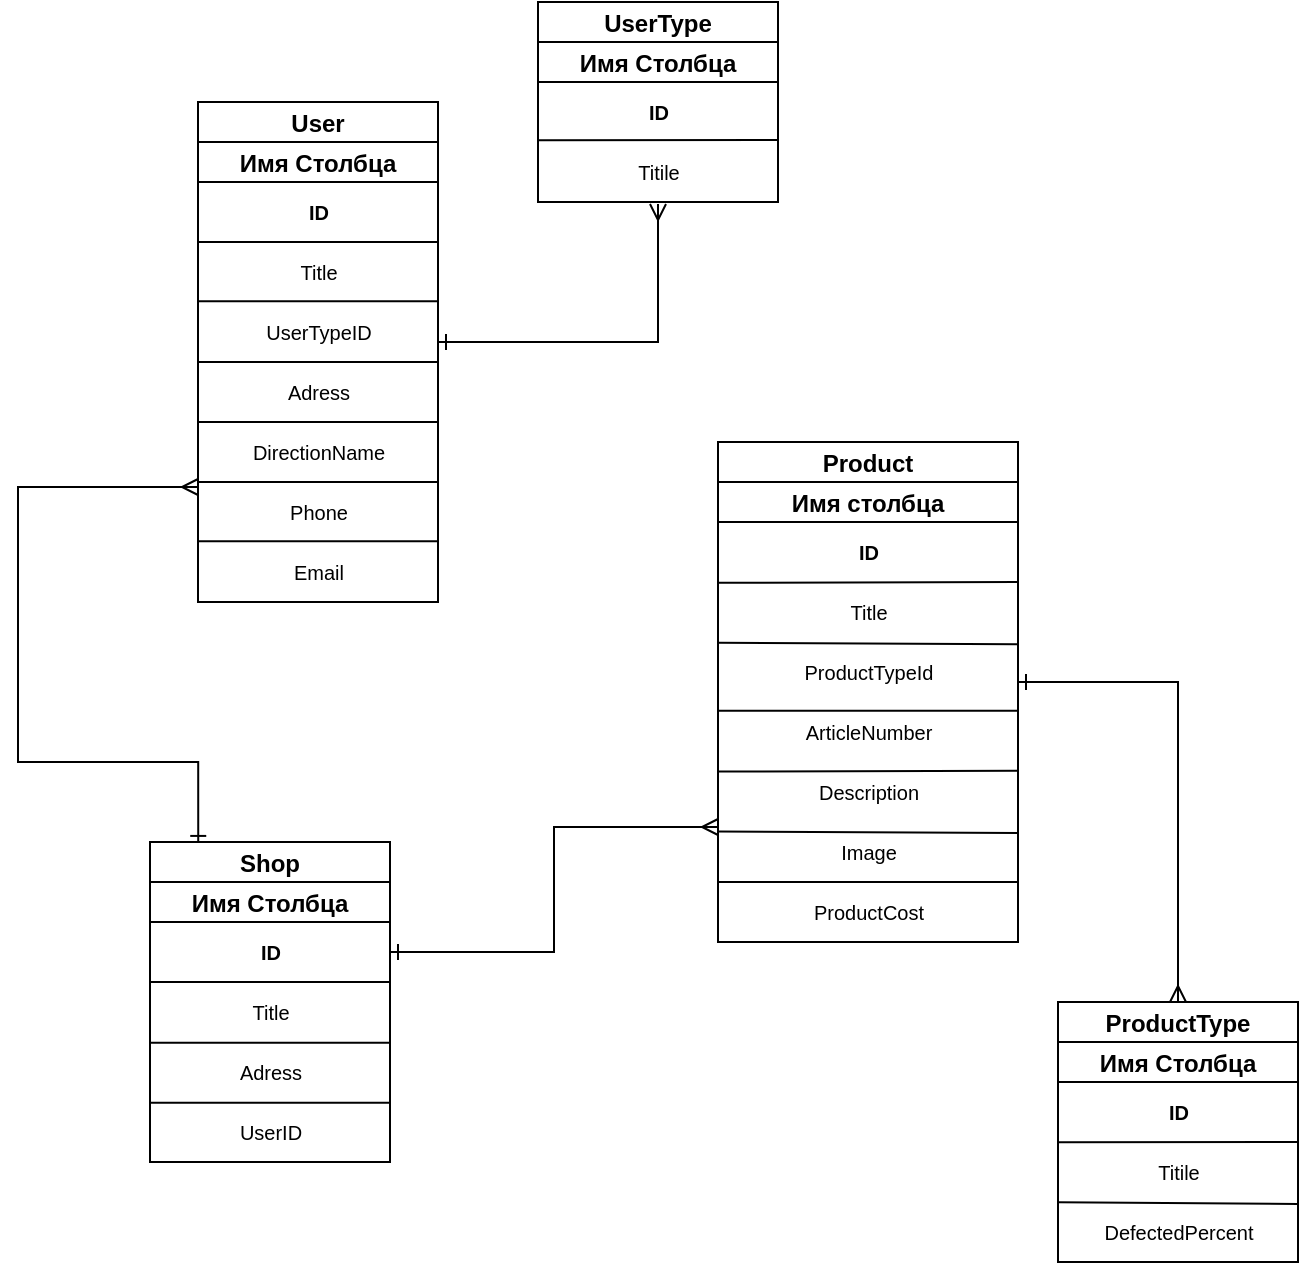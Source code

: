 <mxfile version="20.7.4" type="github">
  <diagram id="S4ZHQnEI5zB_dq3WCSS1" name="Страница 1">
    <mxGraphModel dx="2213" dy="791" grid="1" gridSize="10" guides="1" tooltips="1" connect="1" arrows="1" fold="1" page="1" pageScale="1" pageWidth="827" pageHeight="1169" math="0" shadow="0">
      <root>
        <mxCell id="0" />
        <mxCell id="1" parent="0" />
        <mxCell id="vTul4OdPjVE6quElLBkW-2" value="Product" style="swimlane;childLayout=stackLayout;resizeParent=1;resizeParentMax=0;startSize=20;" parent="1" vertex="1">
          <mxGeometry x="-130" y="500" width="150" height="250" as="geometry">
            <mxRectangle x="90" y="320" width="90" height="30" as="alternateBounds" />
          </mxGeometry>
        </mxCell>
        <mxCell id="vTul4OdPjVE6quElLBkW-3" value="Имя столбца" style="swimlane;startSize=20;" parent="vTul4OdPjVE6quElLBkW-2" vertex="1">
          <mxGeometry y="20" width="150" height="230" as="geometry" />
        </mxCell>
        <mxCell id="vTul4OdPjVE6quElLBkW-12" value="&lt;font style=&quot;font-size: 10px;&quot;&gt;&lt;b&gt;ID&lt;/b&gt;&lt;/font&gt;" style="text;html=1;align=center;verticalAlign=middle;resizable=0;points=[];autosize=1;strokeColor=none;fillColor=none;" parent="vTul4OdPjVE6quElLBkW-3" vertex="1">
          <mxGeometry x="60" y="20" width="30" height="30" as="geometry" />
        </mxCell>
        <mxCell id="vTul4OdPjVE6quElLBkW-15" value="&lt;font style=&quot;font-size: 10px;&quot;&gt;Title&lt;/font&gt;" style="text;html=1;align=center;verticalAlign=middle;resizable=0;points=[];autosize=1;strokeColor=none;fillColor=none;" parent="vTul4OdPjVE6quElLBkW-3" vertex="1">
          <mxGeometry x="55" y="50" width="40" height="30" as="geometry" />
        </mxCell>
        <mxCell id="vTul4OdPjVE6quElLBkW-18" value="&lt;font style=&quot;font-size: 10px;&quot;&gt;ProductTypeId&lt;/font&gt;" style="text;html=1;align=center;verticalAlign=middle;resizable=0;points=[];autosize=1;strokeColor=none;fillColor=none;" parent="vTul4OdPjVE6quElLBkW-3" vertex="1">
          <mxGeometry x="30" y="80" width="90" height="30" as="geometry" />
        </mxCell>
        <mxCell id="vTul4OdPjVE6quElLBkW-21" value="&lt;font style=&quot;font-size: 10px;&quot;&gt;ArticleNumber&lt;/font&gt;" style="text;html=1;align=center;verticalAlign=middle;resizable=0;points=[];autosize=1;strokeColor=none;fillColor=none;" parent="vTul4OdPjVE6quElLBkW-3" vertex="1">
          <mxGeometry x="30" y="110" width="90" height="30" as="geometry" />
        </mxCell>
        <mxCell id="CazGZO6fMaM6c9ttCgKJ-2" value="&lt;font style=&quot;font-size: 10px;&quot;&gt;Description&lt;/font&gt;" style="text;html=1;align=center;verticalAlign=middle;resizable=0;points=[];autosize=1;strokeColor=none;fillColor=none;" parent="vTul4OdPjVE6quElLBkW-3" vertex="1">
          <mxGeometry x="40" y="140" width="70" height="30" as="geometry" />
        </mxCell>
        <mxCell id="CazGZO6fMaM6c9ttCgKJ-8" value="&lt;font style=&quot;font-size: 10px;&quot;&gt;Image&lt;/font&gt;" style="text;html=1;align=center;verticalAlign=middle;resizable=0;points=[];autosize=1;strokeColor=none;fillColor=none;" parent="vTul4OdPjVE6quElLBkW-3" vertex="1">
          <mxGeometry x="50" y="170" width="50" height="30" as="geometry" />
        </mxCell>
        <mxCell id="CazGZO6fMaM6c9ttCgKJ-21" value="&lt;span style=&quot;font-size: 10px;&quot;&gt;ProductCost&lt;/span&gt;" style="text;html=1;align=center;verticalAlign=middle;resizable=0;points=[];autosize=1;strokeColor=none;fillColor=none;" parent="vTul4OdPjVE6quElLBkW-3" vertex="1">
          <mxGeometry x="35" y="200" width="80" height="30" as="geometry" />
        </mxCell>
        <mxCell id="u0WVFN12JriDAWmPyZZD-37" value="" style="endArrow=none;html=1;rounded=0;" parent="vTul4OdPjVE6quElLBkW-3" edge="1">
          <mxGeometry width="50" height="50" relative="1" as="geometry">
            <mxPoint x="2.274e-13" y="200" as="sourcePoint" />
            <mxPoint x="150" y="200" as="targetPoint" />
          </mxGeometry>
        </mxCell>
        <mxCell id="u0WVFN12JriDAWmPyZZD-39" value="" style="endArrow=none;html=1;rounded=0;" parent="vTul4OdPjVE6quElLBkW-3" edge="1">
          <mxGeometry width="50" height="50" relative="1" as="geometry">
            <mxPoint y="144.79" as="sourcePoint" />
            <mxPoint x="150" y="144.37" as="targetPoint" />
          </mxGeometry>
        </mxCell>
        <mxCell id="u0WVFN12JriDAWmPyZZD-40" value="" style="endArrow=none;html=1;rounded=0;" parent="vTul4OdPjVE6quElLBkW-3" edge="1">
          <mxGeometry width="50" height="50" relative="1" as="geometry">
            <mxPoint y="114.37" as="sourcePoint" />
            <mxPoint x="150" y="114.37" as="targetPoint" />
          </mxGeometry>
        </mxCell>
        <mxCell id="u0WVFN12JriDAWmPyZZD-41" value="" style="endArrow=none;html=1;rounded=0;entryX=1.003;entryY=1.039;entryDx=0;entryDy=0;entryPerimeter=0;" parent="vTul4OdPjVE6quElLBkW-3" edge="1">
          <mxGeometry width="50" height="50" relative="1" as="geometry">
            <mxPoint y="174.79" as="sourcePoint" />
            <mxPoint x="150.45" y="175.54" as="targetPoint" />
          </mxGeometry>
        </mxCell>
        <mxCell id="u0WVFN12JriDAWmPyZZD-42" value="" style="endArrow=none;html=1;rounded=0;" parent="vTul4OdPjVE6quElLBkW-3" edge="1">
          <mxGeometry width="50" height="50" relative="1" as="geometry">
            <mxPoint y="50.42" as="sourcePoint" />
            <mxPoint x="150" y="50.0" as="targetPoint" />
          </mxGeometry>
        </mxCell>
        <mxCell id="u0WVFN12JriDAWmPyZZD-43" value="" style="endArrow=none;html=1;rounded=0;" parent="vTul4OdPjVE6quElLBkW-3" edge="1">
          <mxGeometry width="50" height="50" relative="1" as="geometry">
            <mxPoint y="20.0" as="sourcePoint" />
            <mxPoint x="150" y="20.0" as="targetPoint" />
          </mxGeometry>
        </mxCell>
        <mxCell id="u0WVFN12JriDAWmPyZZD-44" value="" style="endArrow=none;html=1;rounded=0;entryX=1.003;entryY=1.039;entryDx=0;entryDy=0;entryPerimeter=0;" parent="vTul4OdPjVE6quElLBkW-3" edge="1">
          <mxGeometry width="50" height="50" relative="1" as="geometry">
            <mxPoint y="80.42" as="sourcePoint" />
            <mxPoint x="150.45" y="81.17" as="targetPoint" />
          </mxGeometry>
        </mxCell>
        <mxCell id="cn69gw7ILmxcInQPHKgD-21" value="ProductType" style="swimlane;childLayout=stackLayout;resizeParent=1;resizeParentMax=0;startSize=20;" parent="1" vertex="1">
          <mxGeometry x="40" y="780" width="120" height="130" as="geometry" />
        </mxCell>
        <mxCell id="cn69gw7ILmxcInQPHKgD-22" value="Имя Столбца" style="swimlane;startSize=20;" parent="cn69gw7ILmxcInQPHKgD-21" vertex="1">
          <mxGeometry y="20" width="120" height="110" as="geometry" />
        </mxCell>
        <mxCell id="cn69gw7ILmxcInQPHKgD-23" value="&lt;font style=&quot;font-size: 10px;&quot;&gt;&lt;b&gt;ID&lt;/b&gt;&lt;/font&gt;" style="text;html=1;align=center;verticalAlign=middle;resizable=0;points=[];autosize=1;strokeColor=none;fillColor=none;" parent="cn69gw7ILmxcInQPHKgD-22" vertex="1">
          <mxGeometry x="45" y="20" width="30" height="30" as="geometry" />
        </mxCell>
        <mxCell id="cn69gw7ILmxcInQPHKgD-24" value="&lt;font style=&quot;font-size: 10px;&quot;&gt;Titile&lt;/font&gt;" style="text;html=1;align=center;verticalAlign=middle;resizable=0;points=[];autosize=1;strokeColor=none;fillColor=none;" parent="cn69gw7ILmxcInQPHKgD-22" vertex="1">
          <mxGeometry x="40" y="50" width="40" height="30" as="geometry" />
        </mxCell>
        <mxCell id="cn69gw7ILmxcInQPHKgD-25" value="&lt;font style=&quot;font-size: 10px;&quot;&gt;DefectedPercent&lt;/font&gt;" style="text;html=1;align=center;verticalAlign=middle;resizable=0;points=[];autosize=1;strokeColor=none;fillColor=none;" parent="cn69gw7ILmxcInQPHKgD-22" vertex="1">
          <mxGeometry x="10" y="80" width="100" height="30" as="geometry" />
        </mxCell>
        <mxCell id="u0WVFN12JriDAWmPyZZD-47" value="" style="endArrow=none;html=1;rounded=0;" parent="cn69gw7ILmxcInQPHKgD-22" edge="1">
          <mxGeometry width="50" height="50" relative="1" as="geometry">
            <mxPoint x="2.274e-13" y="50.17" as="sourcePoint" />
            <mxPoint x="120.0" y="50" as="targetPoint" />
          </mxGeometry>
        </mxCell>
        <mxCell id="u0WVFN12JriDAWmPyZZD-48" value="" style="endArrow=none;html=1;rounded=0;" parent="cn69gw7ILmxcInQPHKgD-22" edge="1">
          <mxGeometry width="50" height="50" relative="1" as="geometry">
            <mxPoint x="2.274e-13" y="80.17" as="sourcePoint" />
            <mxPoint x="120.0" y="81" as="targetPoint" />
          </mxGeometry>
        </mxCell>
        <mxCell id="cn69gw7ILmxcInQPHKgD-40" style="edgeStyle=orthogonalEdgeStyle;rounded=0;orthogonalLoop=1;jettySize=auto;html=1;startArrow=ERone;startFill=0;endArrow=ERmany;endFill=0;entryX=0.5;entryY=0;entryDx=0;entryDy=0;" parent="1" edge="1" target="cn69gw7ILmxcInQPHKgD-21">
          <mxGeometry relative="1" as="geometry">
            <mxPoint x="160" y="840" as="targetPoint" />
            <Array as="points">
              <mxPoint x="100" y="620" />
            </Array>
            <mxPoint x="20" y="620" as="sourcePoint" />
          </mxGeometry>
        </mxCell>
        <mxCell id="vZIxkEGsscEVKpL2EppK-4" value="User" style="swimlane;childLayout=stackLayout;resizeParent=1;resizeParentMax=0;startSize=20;" parent="1" vertex="1">
          <mxGeometry x="-390" y="330" width="120" height="250" as="geometry" />
        </mxCell>
        <mxCell id="vZIxkEGsscEVKpL2EppK-5" value="Имя Столбца" style="swimlane;startSize=20;" parent="vZIxkEGsscEVKpL2EppK-4" vertex="1">
          <mxGeometry y="20" width="120" height="230" as="geometry" />
        </mxCell>
        <mxCell id="vZIxkEGsscEVKpL2EppK-6" value="&lt;font style=&quot;font-size: 10px;&quot;&gt;&lt;b&gt;ID&lt;/b&gt;&lt;/font&gt;" style="text;html=1;align=center;verticalAlign=middle;resizable=0;points=[];autosize=1;strokeColor=none;fillColor=none;" parent="vZIxkEGsscEVKpL2EppK-5" vertex="1">
          <mxGeometry x="45" y="20" width="30" height="30" as="geometry" />
        </mxCell>
        <mxCell id="vZIxkEGsscEVKpL2EppK-7" value="&lt;font style=&quot;font-size: 10px;&quot;&gt;Title&lt;/font&gt;" style="text;html=1;align=center;verticalAlign=middle;resizable=0;points=[];autosize=1;strokeColor=none;fillColor=none;" parent="vZIxkEGsscEVKpL2EppK-5" vertex="1">
          <mxGeometry x="40" y="50" width="40" height="30" as="geometry" />
        </mxCell>
        <mxCell id="vZIxkEGsscEVKpL2EppK-8" value="&lt;font style=&quot;font-size: 10px;&quot;&gt;UserTypeID&lt;/font&gt;" style="text;html=1;align=center;verticalAlign=middle;resizable=0;points=[];autosize=1;strokeColor=none;fillColor=none;" parent="vZIxkEGsscEVKpL2EppK-5" vertex="1">
          <mxGeometry x="20" y="80" width="80" height="30" as="geometry" />
        </mxCell>
        <mxCell id="vZIxkEGsscEVKpL2EppK-9" value="&lt;font style=&quot;font-size: 10px;&quot;&gt;Adress&lt;/font&gt;" style="text;html=1;align=center;verticalAlign=middle;resizable=0;points=[];autosize=1;strokeColor=none;fillColor=none;" parent="vZIxkEGsscEVKpL2EppK-5" vertex="1">
          <mxGeometry x="35" y="110" width="50" height="30" as="geometry" />
        </mxCell>
        <mxCell id="vZIxkEGsscEVKpL2EppK-52" value="&lt;font style=&quot;font-size: 10px;&quot;&gt;DirectionName&lt;/font&gt;" style="text;html=1;align=center;verticalAlign=middle;resizable=0;points=[];autosize=1;strokeColor=none;fillColor=none;" parent="vZIxkEGsscEVKpL2EppK-5" vertex="1">
          <mxGeometry x="15" y="140" width="90" height="30" as="geometry" />
        </mxCell>
        <mxCell id="vZIxkEGsscEVKpL2EppK-53" value="&lt;font style=&quot;font-size: 10px;&quot;&gt;Phone&lt;/font&gt;" style="text;html=1;align=center;verticalAlign=middle;resizable=0;points=[];autosize=1;strokeColor=none;fillColor=none;" parent="vZIxkEGsscEVKpL2EppK-5" vertex="1">
          <mxGeometry x="35" y="170" width="50" height="30" as="geometry" />
        </mxCell>
        <mxCell id="vZIxkEGsscEVKpL2EppK-54" value="&lt;font style=&quot;font-size: 10px;&quot;&gt;Email&lt;/font&gt;" style="text;html=1;align=center;verticalAlign=middle;resizable=0;points=[];autosize=1;strokeColor=none;fillColor=none;" parent="vZIxkEGsscEVKpL2EppK-5" vertex="1">
          <mxGeometry x="35" y="200" width="50" height="30" as="geometry" />
        </mxCell>
        <mxCell id="u0WVFN12JriDAWmPyZZD-20" value="" style="endArrow=none;html=1;rounded=0;" parent="vZIxkEGsscEVKpL2EppK-5" edge="1">
          <mxGeometry width="50" height="50" relative="1" as="geometry">
            <mxPoint y="110" as="sourcePoint" />
            <mxPoint x="120.0" y="110" as="targetPoint" />
          </mxGeometry>
        </mxCell>
        <mxCell id="u0WVFN12JriDAWmPyZZD-21" value="" style="endArrow=none;html=1;rounded=0;" parent="vZIxkEGsscEVKpL2EppK-5" edge="1">
          <mxGeometry width="50" height="50" relative="1" as="geometry">
            <mxPoint x="2.274e-13" y="79.58" as="sourcePoint" />
            <mxPoint x="120.0" y="79.58" as="targetPoint" />
          </mxGeometry>
        </mxCell>
        <mxCell id="u0WVFN12JriDAWmPyZZD-22" value="" style="endArrow=none;html=1;rounded=0;" parent="vZIxkEGsscEVKpL2EppK-5" edge="1">
          <mxGeometry width="50" height="50" relative="1" as="geometry">
            <mxPoint x="2.274e-13" y="50.0" as="sourcePoint" />
            <mxPoint x="120.0" y="50.0" as="targetPoint" />
          </mxGeometry>
        </mxCell>
        <mxCell id="u0WVFN12JriDAWmPyZZD-25" value="" style="endArrow=none;html=1;rounded=0;" parent="vZIxkEGsscEVKpL2EppK-5" edge="1">
          <mxGeometry width="50" height="50" relative="1" as="geometry">
            <mxPoint x="2.274e-13" y="140.0" as="sourcePoint" />
            <mxPoint x="120" y="140.0" as="targetPoint" />
          </mxGeometry>
        </mxCell>
        <mxCell id="u0WVFN12JriDAWmPyZZD-27" value="" style="endArrow=none;html=1;rounded=0;" parent="vZIxkEGsscEVKpL2EppK-5" edge="1">
          <mxGeometry width="50" height="50" relative="1" as="geometry">
            <mxPoint x="2.274e-13" y="199.58" as="sourcePoint" />
            <mxPoint x="120" y="199.58" as="targetPoint" />
          </mxGeometry>
        </mxCell>
        <mxCell id="u0WVFN12JriDAWmPyZZD-28" value="" style="endArrow=none;html=1;rounded=0;" parent="vZIxkEGsscEVKpL2EppK-5" edge="1">
          <mxGeometry width="50" height="50" relative="1" as="geometry">
            <mxPoint x="2.274e-13" y="170.0" as="sourcePoint" />
            <mxPoint x="120" y="170.0" as="targetPoint" />
          </mxGeometry>
        </mxCell>
        <mxCell id="vZIxkEGsscEVKpL2EppK-100" style="edgeStyle=orthogonalEdgeStyle;rounded=0;orthogonalLoop=1;jettySize=auto;html=1;exitX=0.201;exitY=0.006;exitDx=0;exitDy=0;entryX=0;entryY=0.75;entryDx=0;entryDy=0;startArrow=ERone;startFill=0;endArrow=ERmany;endFill=0;exitPerimeter=0;" parent="1" source="vZIxkEGsscEVKpL2EppK-24" target="vZIxkEGsscEVKpL2EppK-5" edge="1">
          <mxGeometry relative="1" as="geometry">
            <Array as="points">
              <mxPoint x="-390" y="660" />
              <mxPoint x="-480" y="660" />
              <mxPoint x="-480" y="523" />
            </Array>
          </mxGeometry>
        </mxCell>
        <mxCell id="vZIxkEGsscEVKpL2EppK-24" value="Shop" style="swimlane;childLayout=stackLayout;resizeParent=1;resizeParentMax=0;startSize=20;" parent="1" vertex="1">
          <mxGeometry x="-414" y="700" width="120" height="160" as="geometry" />
        </mxCell>
        <mxCell id="vZIxkEGsscEVKpL2EppK-25" value="Имя Столбца" style="swimlane;startSize=20;" parent="vZIxkEGsscEVKpL2EppK-24" vertex="1">
          <mxGeometry y="20" width="120" height="140" as="geometry" />
        </mxCell>
        <mxCell id="vZIxkEGsscEVKpL2EppK-26" value="&lt;font style=&quot;font-size: 10px;&quot;&gt;&lt;b&gt;ID&lt;/b&gt;&lt;/font&gt;" style="text;html=1;align=center;verticalAlign=middle;resizable=0;points=[];autosize=1;strokeColor=none;fillColor=none;" parent="vZIxkEGsscEVKpL2EppK-25" vertex="1">
          <mxGeometry x="45" y="20" width="30" height="30" as="geometry" />
        </mxCell>
        <mxCell id="vZIxkEGsscEVKpL2EppK-27" value="&lt;font style=&quot;font-size: 10px;&quot;&gt;Title&lt;/font&gt;" style="text;html=1;align=center;verticalAlign=middle;resizable=0;points=[];autosize=1;strokeColor=none;fillColor=none;" parent="vZIxkEGsscEVKpL2EppK-25" vertex="1">
          <mxGeometry x="40" y="50" width="40" height="30" as="geometry" />
        </mxCell>
        <mxCell id="vZIxkEGsscEVKpL2EppK-28" value="&lt;font style=&quot;font-size: 10px;&quot;&gt;Adress&lt;/font&gt;" style="text;html=1;align=center;verticalAlign=middle;resizable=0;points=[];autosize=1;strokeColor=none;fillColor=none;" parent="vZIxkEGsscEVKpL2EppK-25" vertex="1">
          <mxGeometry x="35" y="80" width="50" height="30" as="geometry" />
        </mxCell>
        <mxCell id="vZIxkEGsscEVKpL2EppK-29" value="&lt;font style=&quot;font-size: 10px;&quot;&gt;UserID&lt;/font&gt;" style="text;html=1;align=center;verticalAlign=middle;resizable=0;points=[];autosize=1;strokeColor=none;fillColor=none;" parent="vZIxkEGsscEVKpL2EppK-25" vertex="1">
          <mxGeometry x="35" y="110" width="50" height="30" as="geometry" />
        </mxCell>
        <mxCell id="u0WVFN12JriDAWmPyZZD-30" value="" style="endArrow=none;html=1;rounded=0;" parent="vZIxkEGsscEVKpL2EppK-25" edge="1">
          <mxGeometry width="50" height="50" relative="1" as="geometry">
            <mxPoint y="80.42" as="sourcePoint" />
            <mxPoint x="120" y="80.42" as="targetPoint" />
          </mxGeometry>
        </mxCell>
        <mxCell id="u0WVFN12JriDAWmPyZZD-31" value="" style="endArrow=none;html=1;rounded=0;" parent="vZIxkEGsscEVKpL2EppK-25" edge="1">
          <mxGeometry width="50" height="50" relative="1" as="geometry">
            <mxPoint x="2.274e-13" y="50.0" as="sourcePoint" />
            <mxPoint x="120" y="50.0" as="targetPoint" />
          </mxGeometry>
        </mxCell>
        <mxCell id="u0WVFN12JriDAWmPyZZD-32" value="" style="endArrow=none;html=1;rounded=0;" parent="vZIxkEGsscEVKpL2EppK-25" edge="1">
          <mxGeometry width="50" height="50" relative="1" as="geometry">
            <mxPoint y="110.42" as="sourcePoint" />
            <mxPoint x="120" y="110.42" as="targetPoint" />
          </mxGeometry>
        </mxCell>
        <mxCell id="vZIxkEGsscEVKpL2EppK-101" value="UserType" style="swimlane;childLayout=stackLayout;resizeParent=1;resizeParentMax=0;startSize=20;" parent="1" vertex="1">
          <mxGeometry x="-220" y="280" width="120" height="100" as="geometry" />
        </mxCell>
        <mxCell id="vZIxkEGsscEVKpL2EppK-102" value="Имя Столбца" style="swimlane;startSize=20;" parent="vZIxkEGsscEVKpL2EppK-101" vertex="1">
          <mxGeometry y="20" width="120" height="80" as="geometry" />
        </mxCell>
        <mxCell id="vZIxkEGsscEVKpL2EppK-103" value="&lt;font style=&quot;font-size: 10px;&quot;&gt;&lt;b&gt;ID&lt;/b&gt;&lt;/font&gt;" style="text;html=1;align=center;verticalAlign=middle;resizable=0;points=[];autosize=1;strokeColor=none;fillColor=none;" parent="vZIxkEGsscEVKpL2EppK-102" vertex="1">
          <mxGeometry x="45" y="20" width="30" height="30" as="geometry" />
        </mxCell>
        <mxCell id="vZIxkEGsscEVKpL2EppK-104" value="&lt;font style=&quot;font-size: 10px;&quot;&gt;Titile&lt;/font&gt;" style="text;html=1;align=center;verticalAlign=middle;resizable=0;points=[];autosize=1;strokeColor=none;fillColor=none;" parent="vZIxkEGsscEVKpL2EppK-102" vertex="1">
          <mxGeometry x="40" y="50" width="40" height="30" as="geometry" />
        </mxCell>
        <mxCell id="u0WVFN12JriDAWmPyZZD-45" value="" style="endArrow=none;html=1;rounded=0;" parent="vZIxkEGsscEVKpL2EppK-102" edge="1">
          <mxGeometry width="50" height="50" relative="1" as="geometry">
            <mxPoint y="49.17" as="sourcePoint" />
            <mxPoint x="120" y="49" as="targetPoint" />
          </mxGeometry>
        </mxCell>
        <mxCell id="vZIxkEGsscEVKpL2EppK-122" style="edgeStyle=orthogonalEdgeStyle;rounded=0;orthogonalLoop=1;jettySize=auto;html=1;startArrow=ERone;startFill=0;endArrow=ERmany;endFill=0;" parent="1" edge="1">
          <mxGeometry relative="1" as="geometry">
            <mxPoint x="-160" y="381" as="targetPoint" />
            <Array as="points">
              <mxPoint x="-160" y="450" />
              <mxPoint x="-160" y="381" />
            </Array>
            <mxPoint x="-270" y="450" as="sourcePoint" />
          </mxGeometry>
        </mxCell>
        <mxCell id="aR7pRef3RNW33j0qKMe8-24" style="edgeStyle=orthogonalEdgeStyle;rounded=0;orthogonalLoop=1;jettySize=auto;html=1;exitX=0;exitY=0.75;exitDx=0;exitDy=0;entryX=1;entryY=0.25;entryDx=0;entryDy=0;startArrow=ERmany;startFill=0;endArrow=ERone;endFill=0;" edge="1" parent="1" source="vTul4OdPjVE6quElLBkW-3" target="vZIxkEGsscEVKpL2EppK-25">
          <mxGeometry relative="1" as="geometry" />
        </mxCell>
      </root>
    </mxGraphModel>
  </diagram>
</mxfile>
